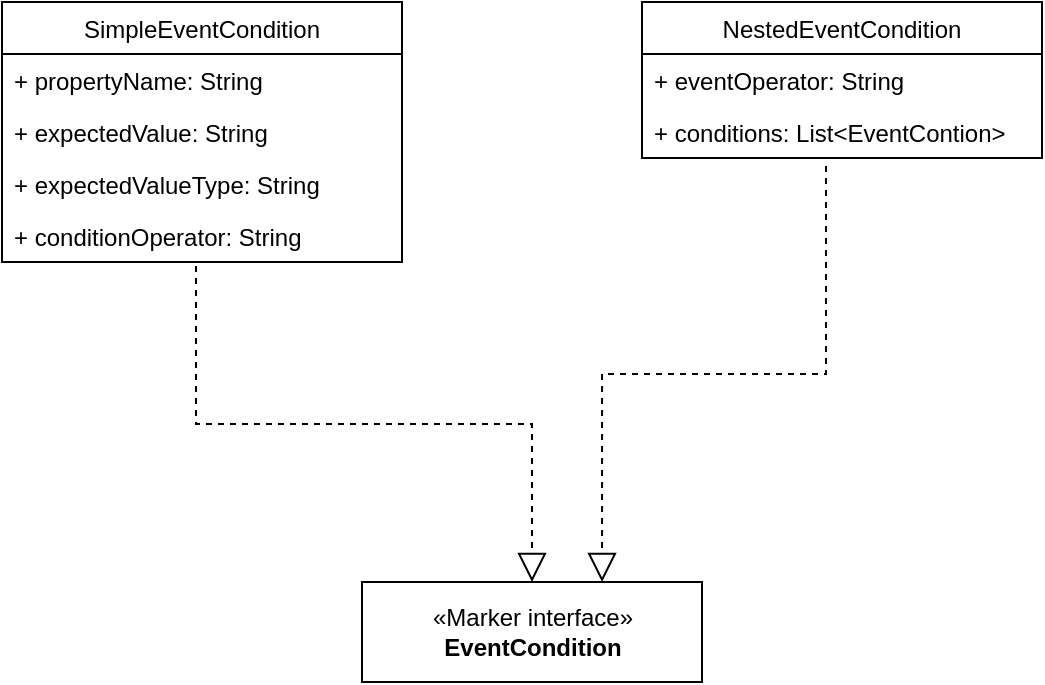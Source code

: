 <mxfile version="20.6.0" type="github">
  <diagram id="C5RBs43oDa-KdzZeNtuy" name="Page-1">
    <mxGraphModel dx="1426" dy="793" grid="1" gridSize="10" guides="1" tooltips="1" connect="1" arrows="1" fold="1" page="1" pageScale="1" pageWidth="827" pageHeight="1169" math="0" shadow="0">
      <root>
        <mxCell id="WIyWlLk6GJQsqaUBKTNV-0" />
        <mxCell id="WIyWlLk6GJQsqaUBKTNV-1" parent="WIyWlLk6GJQsqaUBKTNV-0" />
        <mxCell id="3m7Cok3pGEFHnIAdVx2w-1" value="«Marker interface»&lt;br&gt;&lt;b&gt;EventCondition&lt;/b&gt;" style="html=1;" vertex="1" parent="WIyWlLk6GJQsqaUBKTNV-1">
          <mxGeometry x="380" y="420" width="170" height="50" as="geometry" />
        </mxCell>
        <mxCell id="KK6I993Tqr6KAnVzyY74-0" value="SimpleEventCondition" style="swimlane;fontStyle=0;childLayout=stackLayout;horizontal=1;startSize=26;fillColor=none;horizontalStack=0;resizeParent=1;resizeParentMax=0;resizeLast=0;collapsible=1;marginBottom=0;" vertex="1" parent="WIyWlLk6GJQsqaUBKTNV-1">
          <mxGeometry x="200" y="130" width="200" height="130" as="geometry" />
        </mxCell>
        <mxCell id="KK6I993Tqr6KAnVzyY74-1" value="+ propertyName: String" style="text;strokeColor=none;fillColor=none;align=left;verticalAlign=top;spacingLeft=4;spacingRight=4;overflow=hidden;rotatable=0;points=[[0,0.5],[1,0.5]];portConstraint=eastwest;" vertex="1" parent="KK6I993Tqr6KAnVzyY74-0">
          <mxGeometry y="26" width="200" height="26" as="geometry" />
        </mxCell>
        <mxCell id="KK6I993Tqr6KAnVzyY74-2" value="+ expectedValue: String" style="text;strokeColor=none;fillColor=none;align=left;verticalAlign=top;spacingLeft=4;spacingRight=4;overflow=hidden;rotatable=0;points=[[0,0.5],[1,0.5]];portConstraint=eastwest;" vertex="1" parent="KK6I993Tqr6KAnVzyY74-0">
          <mxGeometry y="52" width="200" height="26" as="geometry" />
        </mxCell>
        <mxCell id="KK6I993Tqr6KAnVzyY74-3" value="+ expectedValueType: String" style="text;strokeColor=none;fillColor=none;align=left;verticalAlign=top;spacingLeft=4;spacingRight=4;overflow=hidden;rotatable=0;points=[[0,0.5],[1,0.5]];portConstraint=eastwest;" vertex="1" parent="KK6I993Tqr6KAnVzyY74-0">
          <mxGeometry y="78" width="200" height="26" as="geometry" />
        </mxCell>
        <mxCell id="KK6I993Tqr6KAnVzyY74-4" value="+ conditionOperator: String" style="text;strokeColor=none;fillColor=none;align=left;verticalAlign=top;spacingLeft=4;spacingRight=4;overflow=hidden;rotatable=0;points=[[0,0.5],[1,0.5]];portConstraint=eastwest;" vertex="1" parent="KK6I993Tqr6KAnVzyY74-0">
          <mxGeometry y="104" width="200" height="26" as="geometry" />
        </mxCell>
        <mxCell id="KK6I993Tqr6KAnVzyY74-5" value="" style="endArrow=block;dashed=1;endFill=0;endSize=12;html=1;rounded=0;exitX=0.485;exitY=1.077;exitDx=0;exitDy=0;exitPerimeter=0;entryX=0.5;entryY=0;entryDx=0;entryDy=0;edgeStyle=elbowEdgeStyle;elbow=vertical;" edge="1" parent="WIyWlLk6GJQsqaUBKTNV-1" source="KK6I993Tqr6KAnVzyY74-4" target="3m7Cok3pGEFHnIAdVx2w-1">
          <mxGeometry width="160" relative="1" as="geometry">
            <mxPoint x="120" y="370" as="sourcePoint" />
            <mxPoint x="280" y="370" as="targetPoint" />
          </mxGeometry>
        </mxCell>
        <mxCell id="KK6I993Tqr6KAnVzyY74-6" value="NestedEventCondition" style="swimlane;fontStyle=0;childLayout=stackLayout;horizontal=1;startSize=26;fillColor=none;horizontalStack=0;resizeParent=1;resizeParentMax=0;resizeLast=0;collapsible=1;marginBottom=0;" vertex="1" parent="WIyWlLk6GJQsqaUBKTNV-1">
          <mxGeometry x="520" y="130" width="200" height="78" as="geometry" />
        </mxCell>
        <mxCell id="KK6I993Tqr6KAnVzyY74-7" value="+ eventOperator: String" style="text;strokeColor=none;fillColor=none;align=left;verticalAlign=top;spacingLeft=4;spacingRight=4;overflow=hidden;rotatable=0;points=[[0,0.5],[1,0.5]];portConstraint=eastwest;" vertex="1" parent="KK6I993Tqr6KAnVzyY74-6">
          <mxGeometry y="26" width="200" height="26" as="geometry" />
        </mxCell>
        <mxCell id="KK6I993Tqr6KAnVzyY74-8" value="+ conditions: List&lt;EventContion&gt;" style="text;strokeColor=none;fillColor=none;align=left;verticalAlign=top;spacingLeft=4;spacingRight=4;overflow=hidden;rotatable=0;points=[[0,0.5],[1,0.5]];portConstraint=eastwest;" vertex="1" parent="KK6I993Tqr6KAnVzyY74-6">
          <mxGeometry y="52" width="200" height="26" as="geometry" />
        </mxCell>
        <mxCell id="KK6I993Tqr6KAnVzyY74-11" value="" style="endArrow=block;dashed=1;endFill=0;endSize=12;html=1;rounded=0;exitX=0.46;exitY=1.154;exitDx=0;exitDy=0;exitPerimeter=0;entryX=0.706;entryY=0;entryDx=0;entryDy=0;entryPerimeter=0;edgeStyle=elbowEdgeStyle;elbow=vertical;" edge="1" parent="WIyWlLk6GJQsqaUBKTNV-1" source="KK6I993Tqr6KAnVzyY74-8" target="3m7Cok3pGEFHnIAdVx2w-1">
          <mxGeometry width="160" relative="1" as="geometry">
            <mxPoint x="590" y="320" as="sourcePoint" />
            <mxPoint x="750" y="320" as="targetPoint" />
          </mxGeometry>
        </mxCell>
      </root>
    </mxGraphModel>
  </diagram>
</mxfile>
